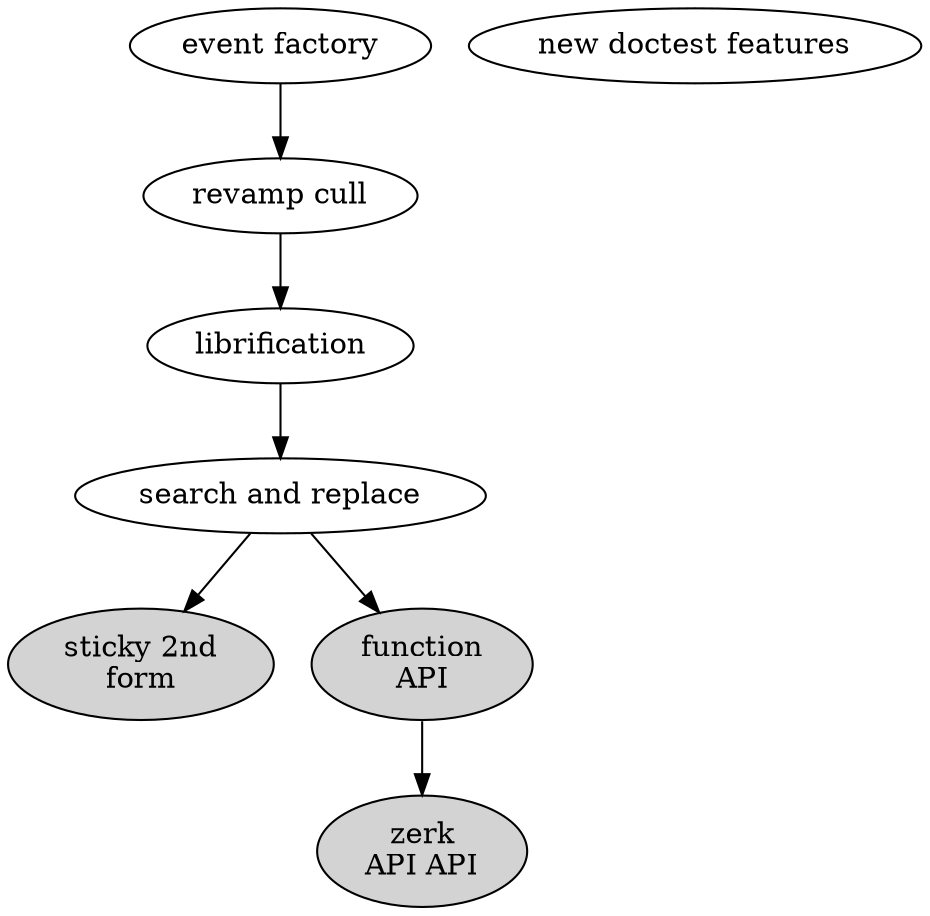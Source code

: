 digraph {

  lib [label="librification"]

  dct [label="new doctest features"]

  ev [label="event factory"]

  cu [label="revamp cull"]

  sr [label="search and replace"]

  st [label="sticky 2nd\nform" style=filled]

  fu [label="function\nAPI" style=filled]

  API [label="zerk\nAPI API" style=filled]

  cu->lib
  ev->cu
  lib->sr
  sr->st
  sr->fu
  fu->API
}
